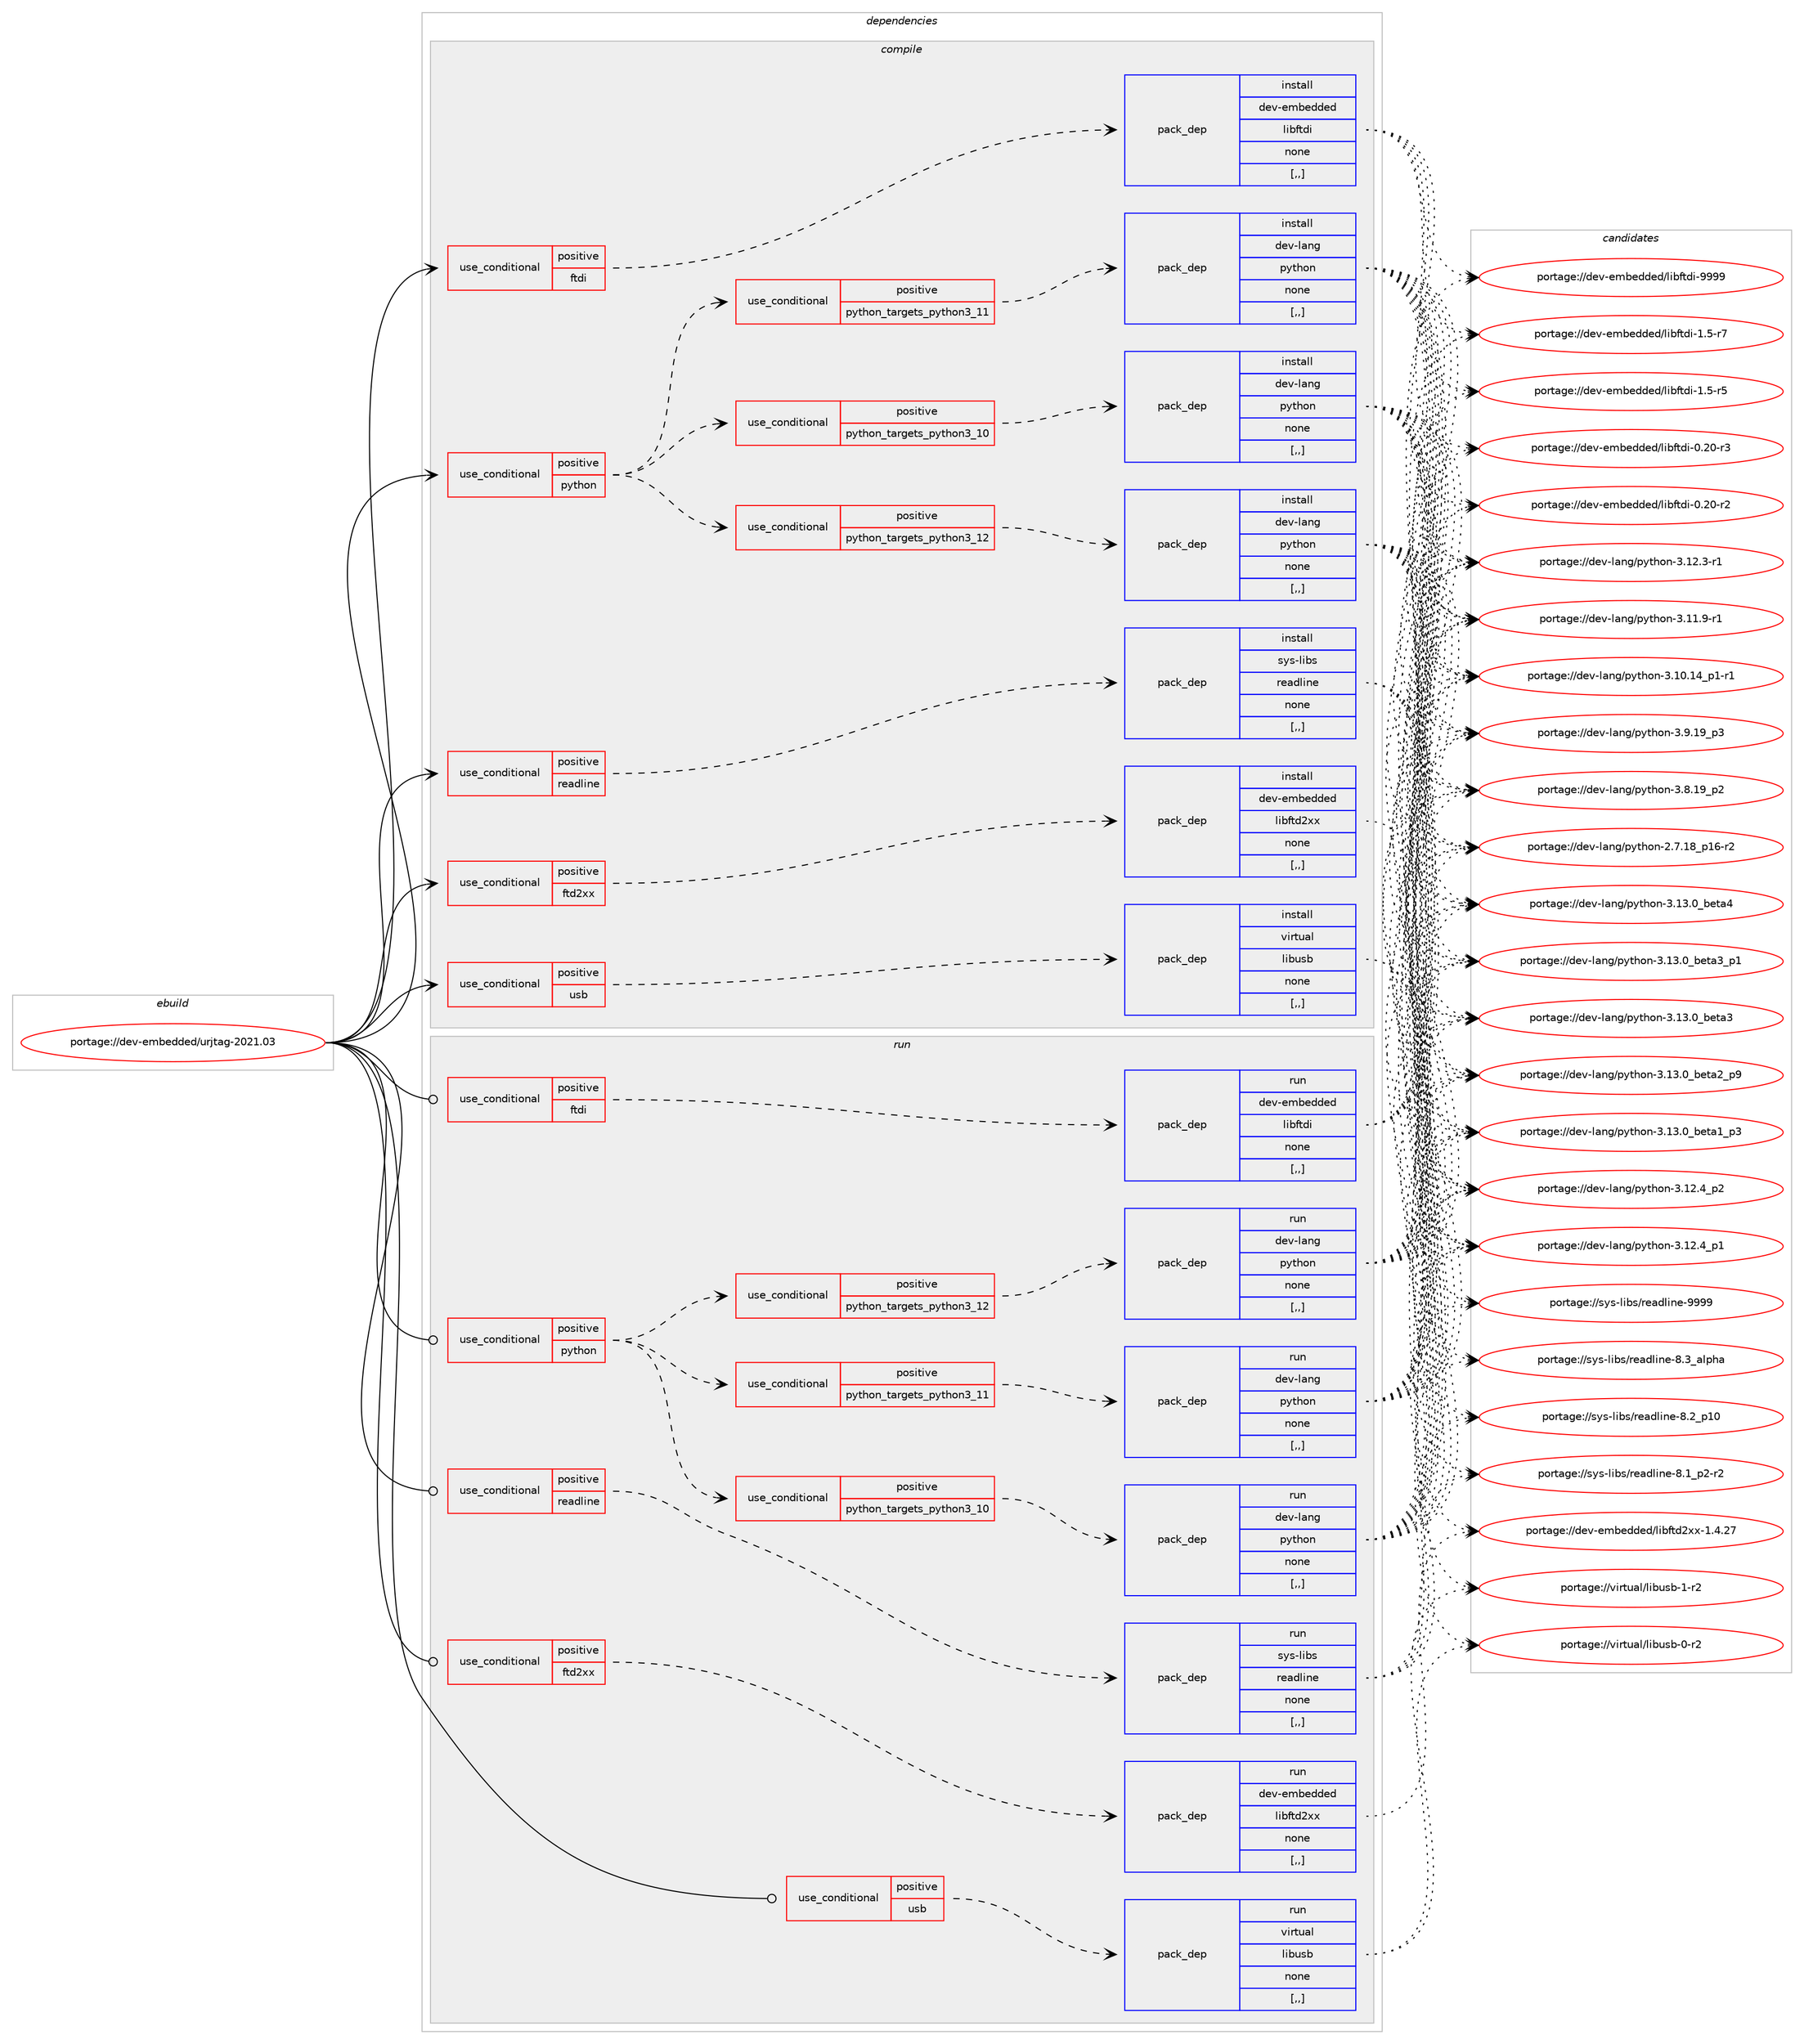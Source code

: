 digraph prolog {

# *************
# Graph options
# *************

newrank=true;
concentrate=true;
compound=true;
graph [rankdir=LR,fontname=Helvetica,fontsize=10,ranksep=1.5];#, ranksep=2.5, nodesep=0.2];
edge  [arrowhead=vee];
node  [fontname=Helvetica,fontsize=10];

# **********
# The ebuild
# **********

subgraph cluster_leftcol {
color=gray;
label=<<i>ebuild</i>>;
id [label="portage://dev-embedded/urjtag-2021.03", color=red, width=4, href="../dev-embedded/urjtag-2021.03.svg"];
}

# ****************
# The dependencies
# ****************

subgraph cluster_midcol {
color=gray;
label=<<i>dependencies</i>>;
subgraph cluster_compile {
fillcolor="#eeeeee";
style=filled;
label=<<i>compile</i>>;
subgraph cond19613 {
dependency74069 [label=<<TABLE BORDER="0" CELLBORDER="1" CELLSPACING="0" CELLPADDING="4"><TR><TD ROWSPAN="3" CELLPADDING="10">use_conditional</TD></TR><TR><TD>positive</TD></TR><TR><TD>ftd2xx</TD></TR></TABLE>>, shape=none, color=red];
subgraph pack53502 {
dependency74070 [label=<<TABLE BORDER="0" CELLBORDER="1" CELLSPACING="0" CELLPADDING="4" WIDTH="220"><TR><TD ROWSPAN="6" CELLPADDING="30">pack_dep</TD></TR><TR><TD WIDTH="110">install</TD></TR><TR><TD>dev-embedded</TD></TR><TR><TD>libftd2xx</TD></TR><TR><TD>none</TD></TR><TR><TD>[,,]</TD></TR></TABLE>>, shape=none, color=blue];
}
dependency74069:e -> dependency74070:w [weight=20,style="dashed",arrowhead="vee"];
}
id:e -> dependency74069:w [weight=20,style="solid",arrowhead="vee"];
subgraph cond19614 {
dependency74071 [label=<<TABLE BORDER="0" CELLBORDER="1" CELLSPACING="0" CELLPADDING="4"><TR><TD ROWSPAN="3" CELLPADDING="10">use_conditional</TD></TR><TR><TD>positive</TD></TR><TR><TD>ftdi</TD></TR></TABLE>>, shape=none, color=red];
subgraph pack53503 {
dependency74072 [label=<<TABLE BORDER="0" CELLBORDER="1" CELLSPACING="0" CELLPADDING="4" WIDTH="220"><TR><TD ROWSPAN="6" CELLPADDING="30">pack_dep</TD></TR><TR><TD WIDTH="110">install</TD></TR><TR><TD>dev-embedded</TD></TR><TR><TD>libftdi</TD></TR><TR><TD>none</TD></TR><TR><TD>[,,]</TD></TR></TABLE>>, shape=none, color=blue];
}
dependency74071:e -> dependency74072:w [weight=20,style="dashed",arrowhead="vee"];
}
id:e -> dependency74071:w [weight=20,style="solid",arrowhead="vee"];
subgraph cond19615 {
dependency74073 [label=<<TABLE BORDER="0" CELLBORDER="1" CELLSPACING="0" CELLPADDING="4"><TR><TD ROWSPAN="3" CELLPADDING="10">use_conditional</TD></TR><TR><TD>positive</TD></TR><TR><TD>python</TD></TR></TABLE>>, shape=none, color=red];
subgraph cond19616 {
dependency74074 [label=<<TABLE BORDER="0" CELLBORDER="1" CELLSPACING="0" CELLPADDING="4"><TR><TD ROWSPAN="3" CELLPADDING="10">use_conditional</TD></TR><TR><TD>positive</TD></TR><TR><TD>python_targets_python3_10</TD></TR></TABLE>>, shape=none, color=red];
subgraph pack53504 {
dependency74075 [label=<<TABLE BORDER="0" CELLBORDER="1" CELLSPACING="0" CELLPADDING="4" WIDTH="220"><TR><TD ROWSPAN="6" CELLPADDING="30">pack_dep</TD></TR><TR><TD WIDTH="110">install</TD></TR><TR><TD>dev-lang</TD></TR><TR><TD>python</TD></TR><TR><TD>none</TD></TR><TR><TD>[,,]</TD></TR></TABLE>>, shape=none, color=blue];
}
dependency74074:e -> dependency74075:w [weight=20,style="dashed",arrowhead="vee"];
}
dependency74073:e -> dependency74074:w [weight=20,style="dashed",arrowhead="vee"];
subgraph cond19617 {
dependency74076 [label=<<TABLE BORDER="0" CELLBORDER="1" CELLSPACING="0" CELLPADDING="4"><TR><TD ROWSPAN="3" CELLPADDING="10">use_conditional</TD></TR><TR><TD>positive</TD></TR><TR><TD>python_targets_python3_11</TD></TR></TABLE>>, shape=none, color=red];
subgraph pack53505 {
dependency74077 [label=<<TABLE BORDER="0" CELLBORDER="1" CELLSPACING="0" CELLPADDING="4" WIDTH="220"><TR><TD ROWSPAN="6" CELLPADDING="30">pack_dep</TD></TR><TR><TD WIDTH="110">install</TD></TR><TR><TD>dev-lang</TD></TR><TR><TD>python</TD></TR><TR><TD>none</TD></TR><TR><TD>[,,]</TD></TR></TABLE>>, shape=none, color=blue];
}
dependency74076:e -> dependency74077:w [weight=20,style="dashed",arrowhead="vee"];
}
dependency74073:e -> dependency74076:w [weight=20,style="dashed",arrowhead="vee"];
subgraph cond19618 {
dependency74078 [label=<<TABLE BORDER="0" CELLBORDER="1" CELLSPACING="0" CELLPADDING="4"><TR><TD ROWSPAN="3" CELLPADDING="10">use_conditional</TD></TR><TR><TD>positive</TD></TR><TR><TD>python_targets_python3_12</TD></TR></TABLE>>, shape=none, color=red];
subgraph pack53506 {
dependency74079 [label=<<TABLE BORDER="0" CELLBORDER="1" CELLSPACING="0" CELLPADDING="4" WIDTH="220"><TR><TD ROWSPAN="6" CELLPADDING="30">pack_dep</TD></TR><TR><TD WIDTH="110">install</TD></TR><TR><TD>dev-lang</TD></TR><TR><TD>python</TD></TR><TR><TD>none</TD></TR><TR><TD>[,,]</TD></TR></TABLE>>, shape=none, color=blue];
}
dependency74078:e -> dependency74079:w [weight=20,style="dashed",arrowhead="vee"];
}
dependency74073:e -> dependency74078:w [weight=20,style="dashed",arrowhead="vee"];
}
id:e -> dependency74073:w [weight=20,style="solid",arrowhead="vee"];
subgraph cond19619 {
dependency74080 [label=<<TABLE BORDER="0" CELLBORDER="1" CELLSPACING="0" CELLPADDING="4"><TR><TD ROWSPAN="3" CELLPADDING="10">use_conditional</TD></TR><TR><TD>positive</TD></TR><TR><TD>readline</TD></TR></TABLE>>, shape=none, color=red];
subgraph pack53507 {
dependency74081 [label=<<TABLE BORDER="0" CELLBORDER="1" CELLSPACING="0" CELLPADDING="4" WIDTH="220"><TR><TD ROWSPAN="6" CELLPADDING="30">pack_dep</TD></TR><TR><TD WIDTH="110">install</TD></TR><TR><TD>sys-libs</TD></TR><TR><TD>readline</TD></TR><TR><TD>none</TD></TR><TR><TD>[,,]</TD></TR></TABLE>>, shape=none, color=blue];
}
dependency74080:e -> dependency74081:w [weight=20,style="dashed",arrowhead="vee"];
}
id:e -> dependency74080:w [weight=20,style="solid",arrowhead="vee"];
subgraph cond19620 {
dependency74082 [label=<<TABLE BORDER="0" CELLBORDER="1" CELLSPACING="0" CELLPADDING="4"><TR><TD ROWSPAN="3" CELLPADDING="10">use_conditional</TD></TR><TR><TD>positive</TD></TR><TR><TD>usb</TD></TR></TABLE>>, shape=none, color=red];
subgraph pack53508 {
dependency74083 [label=<<TABLE BORDER="0" CELLBORDER="1" CELLSPACING="0" CELLPADDING="4" WIDTH="220"><TR><TD ROWSPAN="6" CELLPADDING="30">pack_dep</TD></TR><TR><TD WIDTH="110">install</TD></TR><TR><TD>virtual</TD></TR><TR><TD>libusb</TD></TR><TR><TD>none</TD></TR><TR><TD>[,,]</TD></TR></TABLE>>, shape=none, color=blue];
}
dependency74082:e -> dependency74083:w [weight=20,style="dashed",arrowhead="vee"];
}
id:e -> dependency74082:w [weight=20,style="solid",arrowhead="vee"];
}
subgraph cluster_compileandrun {
fillcolor="#eeeeee";
style=filled;
label=<<i>compile and run</i>>;
}
subgraph cluster_run {
fillcolor="#eeeeee";
style=filled;
label=<<i>run</i>>;
subgraph cond19621 {
dependency74084 [label=<<TABLE BORDER="0" CELLBORDER="1" CELLSPACING="0" CELLPADDING="4"><TR><TD ROWSPAN="3" CELLPADDING="10">use_conditional</TD></TR><TR><TD>positive</TD></TR><TR><TD>ftd2xx</TD></TR></TABLE>>, shape=none, color=red];
subgraph pack53509 {
dependency74085 [label=<<TABLE BORDER="0" CELLBORDER="1" CELLSPACING="0" CELLPADDING="4" WIDTH="220"><TR><TD ROWSPAN="6" CELLPADDING="30">pack_dep</TD></TR><TR><TD WIDTH="110">run</TD></TR><TR><TD>dev-embedded</TD></TR><TR><TD>libftd2xx</TD></TR><TR><TD>none</TD></TR><TR><TD>[,,]</TD></TR></TABLE>>, shape=none, color=blue];
}
dependency74084:e -> dependency74085:w [weight=20,style="dashed",arrowhead="vee"];
}
id:e -> dependency74084:w [weight=20,style="solid",arrowhead="odot"];
subgraph cond19622 {
dependency74086 [label=<<TABLE BORDER="0" CELLBORDER="1" CELLSPACING="0" CELLPADDING="4"><TR><TD ROWSPAN="3" CELLPADDING="10">use_conditional</TD></TR><TR><TD>positive</TD></TR><TR><TD>ftdi</TD></TR></TABLE>>, shape=none, color=red];
subgraph pack53510 {
dependency74087 [label=<<TABLE BORDER="0" CELLBORDER="1" CELLSPACING="0" CELLPADDING="4" WIDTH="220"><TR><TD ROWSPAN="6" CELLPADDING="30">pack_dep</TD></TR><TR><TD WIDTH="110">run</TD></TR><TR><TD>dev-embedded</TD></TR><TR><TD>libftdi</TD></TR><TR><TD>none</TD></TR><TR><TD>[,,]</TD></TR></TABLE>>, shape=none, color=blue];
}
dependency74086:e -> dependency74087:w [weight=20,style="dashed",arrowhead="vee"];
}
id:e -> dependency74086:w [weight=20,style="solid",arrowhead="odot"];
subgraph cond19623 {
dependency74088 [label=<<TABLE BORDER="0" CELLBORDER="1" CELLSPACING="0" CELLPADDING="4"><TR><TD ROWSPAN="3" CELLPADDING="10">use_conditional</TD></TR><TR><TD>positive</TD></TR><TR><TD>python</TD></TR></TABLE>>, shape=none, color=red];
subgraph cond19624 {
dependency74089 [label=<<TABLE BORDER="0" CELLBORDER="1" CELLSPACING="0" CELLPADDING="4"><TR><TD ROWSPAN="3" CELLPADDING="10">use_conditional</TD></TR><TR><TD>positive</TD></TR><TR><TD>python_targets_python3_10</TD></TR></TABLE>>, shape=none, color=red];
subgraph pack53511 {
dependency74090 [label=<<TABLE BORDER="0" CELLBORDER="1" CELLSPACING="0" CELLPADDING="4" WIDTH="220"><TR><TD ROWSPAN="6" CELLPADDING="30">pack_dep</TD></TR><TR><TD WIDTH="110">run</TD></TR><TR><TD>dev-lang</TD></TR><TR><TD>python</TD></TR><TR><TD>none</TD></TR><TR><TD>[,,]</TD></TR></TABLE>>, shape=none, color=blue];
}
dependency74089:e -> dependency74090:w [weight=20,style="dashed",arrowhead="vee"];
}
dependency74088:e -> dependency74089:w [weight=20,style="dashed",arrowhead="vee"];
subgraph cond19625 {
dependency74091 [label=<<TABLE BORDER="0" CELLBORDER="1" CELLSPACING="0" CELLPADDING="4"><TR><TD ROWSPAN="3" CELLPADDING="10">use_conditional</TD></TR><TR><TD>positive</TD></TR><TR><TD>python_targets_python3_11</TD></TR></TABLE>>, shape=none, color=red];
subgraph pack53512 {
dependency74092 [label=<<TABLE BORDER="0" CELLBORDER="1" CELLSPACING="0" CELLPADDING="4" WIDTH="220"><TR><TD ROWSPAN="6" CELLPADDING="30">pack_dep</TD></TR><TR><TD WIDTH="110">run</TD></TR><TR><TD>dev-lang</TD></TR><TR><TD>python</TD></TR><TR><TD>none</TD></TR><TR><TD>[,,]</TD></TR></TABLE>>, shape=none, color=blue];
}
dependency74091:e -> dependency74092:w [weight=20,style="dashed",arrowhead="vee"];
}
dependency74088:e -> dependency74091:w [weight=20,style="dashed",arrowhead="vee"];
subgraph cond19626 {
dependency74093 [label=<<TABLE BORDER="0" CELLBORDER="1" CELLSPACING="0" CELLPADDING="4"><TR><TD ROWSPAN="3" CELLPADDING="10">use_conditional</TD></TR><TR><TD>positive</TD></TR><TR><TD>python_targets_python3_12</TD></TR></TABLE>>, shape=none, color=red];
subgraph pack53513 {
dependency74094 [label=<<TABLE BORDER="0" CELLBORDER="1" CELLSPACING="0" CELLPADDING="4" WIDTH="220"><TR><TD ROWSPAN="6" CELLPADDING="30">pack_dep</TD></TR><TR><TD WIDTH="110">run</TD></TR><TR><TD>dev-lang</TD></TR><TR><TD>python</TD></TR><TR><TD>none</TD></TR><TR><TD>[,,]</TD></TR></TABLE>>, shape=none, color=blue];
}
dependency74093:e -> dependency74094:w [weight=20,style="dashed",arrowhead="vee"];
}
dependency74088:e -> dependency74093:w [weight=20,style="dashed",arrowhead="vee"];
}
id:e -> dependency74088:w [weight=20,style="solid",arrowhead="odot"];
subgraph cond19627 {
dependency74095 [label=<<TABLE BORDER="0" CELLBORDER="1" CELLSPACING="0" CELLPADDING="4"><TR><TD ROWSPAN="3" CELLPADDING="10">use_conditional</TD></TR><TR><TD>positive</TD></TR><TR><TD>readline</TD></TR></TABLE>>, shape=none, color=red];
subgraph pack53514 {
dependency74096 [label=<<TABLE BORDER="0" CELLBORDER="1" CELLSPACING="0" CELLPADDING="4" WIDTH="220"><TR><TD ROWSPAN="6" CELLPADDING="30">pack_dep</TD></TR><TR><TD WIDTH="110">run</TD></TR><TR><TD>sys-libs</TD></TR><TR><TD>readline</TD></TR><TR><TD>none</TD></TR><TR><TD>[,,]</TD></TR></TABLE>>, shape=none, color=blue];
}
dependency74095:e -> dependency74096:w [weight=20,style="dashed",arrowhead="vee"];
}
id:e -> dependency74095:w [weight=20,style="solid",arrowhead="odot"];
subgraph cond19628 {
dependency74097 [label=<<TABLE BORDER="0" CELLBORDER="1" CELLSPACING="0" CELLPADDING="4"><TR><TD ROWSPAN="3" CELLPADDING="10">use_conditional</TD></TR><TR><TD>positive</TD></TR><TR><TD>usb</TD></TR></TABLE>>, shape=none, color=red];
subgraph pack53515 {
dependency74098 [label=<<TABLE BORDER="0" CELLBORDER="1" CELLSPACING="0" CELLPADDING="4" WIDTH="220"><TR><TD ROWSPAN="6" CELLPADDING="30">pack_dep</TD></TR><TR><TD WIDTH="110">run</TD></TR><TR><TD>virtual</TD></TR><TR><TD>libusb</TD></TR><TR><TD>none</TD></TR><TR><TD>[,,]</TD></TR></TABLE>>, shape=none, color=blue];
}
dependency74097:e -> dependency74098:w [weight=20,style="dashed",arrowhead="vee"];
}
id:e -> dependency74097:w [weight=20,style="solid",arrowhead="odot"];
}
}

# **************
# The candidates
# **************

subgraph cluster_choices {
rank=same;
color=gray;
label=<<i>candidates</i>>;

subgraph choice53502 {
color=black;
nodesep=1;
choice100101118451011099810110010010110047108105981021161005012012045494652465055 [label="portage://dev-embedded/libftd2xx-1.4.27", color=red, width=4,href="../dev-embedded/libftd2xx-1.4.27.svg"];
dependency74070:e -> choice100101118451011099810110010010110047108105981021161005012012045494652465055:w [style=dotted,weight="100"];
}
subgraph choice53503 {
color=black;
nodesep=1;
choice100101118451011099810110010010110047108105981021161001054557575757 [label="portage://dev-embedded/libftdi-9999", color=red, width=4,href="../dev-embedded/libftdi-9999.svg"];
choice10010111845101109981011001001011004710810598102116100105454946534511455 [label="portage://dev-embedded/libftdi-1.5-r7", color=red, width=4,href="../dev-embedded/libftdi-1.5-r7.svg"];
choice10010111845101109981011001001011004710810598102116100105454946534511453 [label="portage://dev-embedded/libftdi-1.5-r5", color=red, width=4,href="../dev-embedded/libftdi-1.5-r5.svg"];
choice1001011184510110998101100100101100471081059810211610010545484650484511451 [label="portage://dev-embedded/libftdi-0.20-r3", color=red, width=4,href="../dev-embedded/libftdi-0.20-r3.svg"];
choice1001011184510110998101100100101100471081059810211610010545484650484511450 [label="portage://dev-embedded/libftdi-0.20-r2", color=red, width=4,href="../dev-embedded/libftdi-0.20-r2.svg"];
dependency74072:e -> choice100101118451011099810110010010110047108105981021161001054557575757:w [style=dotted,weight="100"];
dependency74072:e -> choice10010111845101109981011001001011004710810598102116100105454946534511455:w [style=dotted,weight="100"];
dependency74072:e -> choice10010111845101109981011001001011004710810598102116100105454946534511453:w [style=dotted,weight="100"];
dependency74072:e -> choice1001011184510110998101100100101100471081059810211610010545484650484511451:w [style=dotted,weight="100"];
dependency74072:e -> choice1001011184510110998101100100101100471081059810211610010545484650484511450:w [style=dotted,weight="100"];
}
subgraph choice53504 {
color=black;
nodesep=1;
choice1001011184510897110103471121211161041111104551464951464895981011169752 [label="portage://dev-lang/python-3.13.0_beta4", color=red, width=4,href="../dev-lang/python-3.13.0_beta4.svg"];
choice10010111845108971101034711212111610411111045514649514648959810111697519511249 [label="portage://dev-lang/python-3.13.0_beta3_p1", color=red, width=4,href="../dev-lang/python-3.13.0_beta3_p1.svg"];
choice1001011184510897110103471121211161041111104551464951464895981011169751 [label="portage://dev-lang/python-3.13.0_beta3", color=red, width=4,href="../dev-lang/python-3.13.0_beta3.svg"];
choice10010111845108971101034711212111610411111045514649514648959810111697509511257 [label="portage://dev-lang/python-3.13.0_beta2_p9", color=red, width=4,href="../dev-lang/python-3.13.0_beta2_p9.svg"];
choice10010111845108971101034711212111610411111045514649514648959810111697499511251 [label="portage://dev-lang/python-3.13.0_beta1_p3", color=red, width=4,href="../dev-lang/python-3.13.0_beta1_p3.svg"];
choice100101118451089711010347112121116104111110455146495046529511250 [label="portage://dev-lang/python-3.12.4_p2", color=red, width=4,href="../dev-lang/python-3.12.4_p2.svg"];
choice100101118451089711010347112121116104111110455146495046529511249 [label="portage://dev-lang/python-3.12.4_p1", color=red, width=4,href="../dev-lang/python-3.12.4_p1.svg"];
choice100101118451089711010347112121116104111110455146495046514511449 [label="portage://dev-lang/python-3.12.3-r1", color=red, width=4,href="../dev-lang/python-3.12.3-r1.svg"];
choice100101118451089711010347112121116104111110455146494946574511449 [label="portage://dev-lang/python-3.11.9-r1", color=red, width=4,href="../dev-lang/python-3.11.9-r1.svg"];
choice100101118451089711010347112121116104111110455146494846495295112494511449 [label="portage://dev-lang/python-3.10.14_p1-r1", color=red, width=4,href="../dev-lang/python-3.10.14_p1-r1.svg"];
choice100101118451089711010347112121116104111110455146574649579511251 [label="portage://dev-lang/python-3.9.19_p3", color=red, width=4,href="../dev-lang/python-3.9.19_p3.svg"];
choice100101118451089711010347112121116104111110455146564649579511250 [label="portage://dev-lang/python-3.8.19_p2", color=red, width=4,href="../dev-lang/python-3.8.19_p2.svg"];
choice100101118451089711010347112121116104111110455046554649569511249544511450 [label="portage://dev-lang/python-2.7.18_p16-r2", color=red, width=4,href="../dev-lang/python-2.7.18_p16-r2.svg"];
dependency74075:e -> choice1001011184510897110103471121211161041111104551464951464895981011169752:w [style=dotted,weight="100"];
dependency74075:e -> choice10010111845108971101034711212111610411111045514649514648959810111697519511249:w [style=dotted,weight="100"];
dependency74075:e -> choice1001011184510897110103471121211161041111104551464951464895981011169751:w [style=dotted,weight="100"];
dependency74075:e -> choice10010111845108971101034711212111610411111045514649514648959810111697509511257:w [style=dotted,weight="100"];
dependency74075:e -> choice10010111845108971101034711212111610411111045514649514648959810111697499511251:w [style=dotted,weight="100"];
dependency74075:e -> choice100101118451089711010347112121116104111110455146495046529511250:w [style=dotted,weight="100"];
dependency74075:e -> choice100101118451089711010347112121116104111110455146495046529511249:w [style=dotted,weight="100"];
dependency74075:e -> choice100101118451089711010347112121116104111110455146495046514511449:w [style=dotted,weight="100"];
dependency74075:e -> choice100101118451089711010347112121116104111110455146494946574511449:w [style=dotted,weight="100"];
dependency74075:e -> choice100101118451089711010347112121116104111110455146494846495295112494511449:w [style=dotted,weight="100"];
dependency74075:e -> choice100101118451089711010347112121116104111110455146574649579511251:w [style=dotted,weight="100"];
dependency74075:e -> choice100101118451089711010347112121116104111110455146564649579511250:w [style=dotted,weight="100"];
dependency74075:e -> choice100101118451089711010347112121116104111110455046554649569511249544511450:w [style=dotted,weight="100"];
}
subgraph choice53505 {
color=black;
nodesep=1;
choice1001011184510897110103471121211161041111104551464951464895981011169752 [label="portage://dev-lang/python-3.13.0_beta4", color=red, width=4,href="../dev-lang/python-3.13.0_beta4.svg"];
choice10010111845108971101034711212111610411111045514649514648959810111697519511249 [label="portage://dev-lang/python-3.13.0_beta3_p1", color=red, width=4,href="../dev-lang/python-3.13.0_beta3_p1.svg"];
choice1001011184510897110103471121211161041111104551464951464895981011169751 [label="portage://dev-lang/python-3.13.0_beta3", color=red, width=4,href="../dev-lang/python-3.13.0_beta3.svg"];
choice10010111845108971101034711212111610411111045514649514648959810111697509511257 [label="portage://dev-lang/python-3.13.0_beta2_p9", color=red, width=4,href="../dev-lang/python-3.13.0_beta2_p9.svg"];
choice10010111845108971101034711212111610411111045514649514648959810111697499511251 [label="portage://dev-lang/python-3.13.0_beta1_p3", color=red, width=4,href="../dev-lang/python-3.13.0_beta1_p3.svg"];
choice100101118451089711010347112121116104111110455146495046529511250 [label="portage://dev-lang/python-3.12.4_p2", color=red, width=4,href="../dev-lang/python-3.12.4_p2.svg"];
choice100101118451089711010347112121116104111110455146495046529511249 [label="portage://dev-lang/python-3.12.4_p1", color=red, width=4,href="../dev-lang/python-3.12.4_p1.svg"];
choice100101118451089711010347112121116104111110455146495046514511449 [label="portage://dev-lang/python-3.12.3-r1", color=red, width=4,href="../dev-lang/python-3.12.3-r1.svg"];
choice100101118451089711010347112121116104111110455146494946574511449 [label="portage://dev-lang/python-3.11.9-r1", color=red, width=4,href="../dev-lang/python-3.11.9-r1.svg"];
choice100101118451089711010347112121116104111110455146494846495295112494511449 [label="portage://dev-lang/python-3.10.14_p1-r1", color=red, width=4,href="../dev-lang/python-3.10.14_p1-r1.svg"];
choice100101118451089711010347112121116104111110455146574649579511251 [label="portage://dev-lang/python-3.9.19_p3", color=red, width=4,href="../dev-lang/python-3.9.19_p3.svg"];
choice100101118451089711010347112121116104111110455146564649579511250 [label="portage://dev-lang/python-3.8.19_p2", color=red, width=4,href="../dev-lang/python-3.8.19_p2.svg"];
choice100101118451089711010347112121116104111110455046554649569511249544511450 [label="portage://dev-lang/python-2.7.18_p16-r2", color=red, width=4,href="../dev-lang/python-2.7.18_p16-r2.svg"];
dependency74077:e -> choice1001011184510897110103471121211161041111104551464951464895981011169752:w [style=dotted,weight="100"];
dependency74077:e -> choice10010111845108971101034711212111610411111045514649514648959810111697519511249:w [style=dotted,weight="100"];
dependency74077:e -> choice1001011184510897110103471121211161041111104551464951464895981011169751:w [style=dotted,weight="100"];
dependency74077:e -> choice10010111845108971101034711212111610411111045514649514648959810111697509511257:w [style=dotted,weight="100"];
dependency74077:e -> choice10010111845108971101034711212111610411111045514649514648959810111697499511251:w [style=dotted,weight="100"];
dependency74077:e -> choice100101118451089711010347112121116104111110455146495046529511250:w [style=dotted,weight="100"];
dependency74077:e -> choice100101118451089711010347112121116104111110455146495046529511249:w [style=dotted,weight="100"];
dependency74077:e -> choice100101118451089711010347112121116104111110455146495046514511449:w [style=dotted,weight="100"];
dependency74077:e -> choice100101118451089711010347112121116104111110455146494946574511449:w [style=dotted,weight="100"];
dependency74077:e -> choice100101118451089711010347112121116104111110455146494846495295112494511449:w [style=dotted,weight="100"];
dependency74077:e -> choice100101118451089711010347112121116104111110455146574649579511251:w [style=dotted,weight="100"];
dependency74077:e -> choice100101118451089711010347112121116104111110455146564649579511250:w [style=dotted,weight="100"];
dependency74077:e -> choice100101118451089711010347112121116104111110455046554649569511249544511450:w [style=dotted,weight="100"];
}
subgraph choice53506 {
color=black;
nodesep=1;
choice1001011184510897110103471121211161041111104551464951464895981011169752 [label="portage://dev-lang/python-3.13.0_beta4", color=red, width=4,href="../dev-lang/python-3.13.0_beta4.svg"];
choice10010111845108971101034711212111610411111045514649514648959810111697519511249 [label="portage://dev-lang/python-3.13.0_beta3_p1", color=red, width=4,href="../dev-lang/python-3.13.0_beta3_p1.svg"];
choice1001011184510897110103471121211161041111104551464951464895981011169751 [label="portage://dev-lang/python-3.13.0_beta3", color=red, width=4,href="../dev-lang/python-3.13.0_beta3.svg"];
choice10010111845108971101034711212111610411111045514649514648959810111697509511257 [label="portage://dev-lang/python-3.13.0_beta2_p9", color=red, width=4,href="../dev-lang/python-3.13.0_beta2_p9.svg"];
choice10010111845108971101034711212111610411111045514649514648959810111697499511251 [label="portage://dev-lang/python-3.13.0_beta1_p3", color=red, width=4,href="../dev-lang/python-3.13.0_beta1_p3.svg"];
choice100101118451089711010347112121116104111110455146495046529511250 [label="portage://dev-lang/python-3.12.4_p2", color=red, width=4,href="../dev-lang/python-3.12.4_p2.svg"];
choice100101118451089711010347112121116104111110455146495046529511249 [label="portage://dev-lang/python-3.12.4_p1", color=red, width=4,href="../dev-lang/python-3.12.4_p1.svg"];
choice100101118451089711010347112121116104111110455146495046514511449 [label="portage://dev-lang/python-3.12.3-r1", color=red, width=4,href="../dev-lang/python-3.12.3-r1.svg"];
choice100101118451089711010347112121116104111110455146494946574511449 [label="portage://dev-lang/python-3.11.9-r1", color=red, width=4,href="../dev-lang/python-3.11.9-r1.svg"];
choice100101118451089711010347112121116104111110455146494846495295112494511449 [label="portage://dev-lang/python-3.10.14_p1-r1", color=red, width=4,href="../dev-lang/python-3.10.14_p1-r1.svg"];
choice100101118451089711010347112121116104111110455146574649579511251 [label="portage://dev-lang/python-3.9.19_p3", color=red, width=4,href="../dev-lang/python-3.9.19_p3.svg"];
choice100101118451089711010347112121116104111110455146564649579511250 [label="portage://dev-lang/python-3.8.19_p2", color=red, width=4,href="../dev-lang/python-3.8.19_p2.svg"];
choice100101118451089711010347112121116104111110455046554649569511249544511450 [label="portage://dev-lang/python-2.7.18_p16-r2", color=red, width=4,href="../dev-lang/python-2.7.18_p16-r2.svg"];
dependency74079:e -> choice1001011184510897110103471121211161041111104551464951464895981011169752:w [style=dotted,weight="100"];
dependency74079:e -> choice10010111845108971101034711212111610411111045514649514648959810111697519511249:w [style=dotted,weight="100"];
dependency74079:e -> choice1001011184510897110103471121211161041111104551464951464895981011169751:w [style=dotted,weight="100"];
dependency74079:e -> choice10010111845108971101034711212111610411111045514649514648959810111697509511257:w [style=dotted,weight="100"];
dependency74079:e -> choice10010111845108971101034711212111610411111045514649514648959810111697499511251:w [style=dotted,weight="100"];
dependency74079:e -> choice100101118451089711010347112121116104111110455146495046529511250:w [style=dotted,weight="100"];
dependency74079:e -> choice100101118451089711010347112121116104111110455146495046529511249:w [style=dotted,weight="100"];
dependency74079:e -> choice100101118451089711010347112121116104111110455146495046514511449:w [style=dotted,weight="100"];
dependency74079:e -> choice100101118451089711010347112121116104111110455146494946574511449:w [style=dotted,weight="100"];
dependency74079:e -> choice100101118451089711010347112121116104111110455146494846495295112494511449:w [style=dotted,weight="100"];
dependency74079:e -> choice100101118451089711010347112121116104111110455146574649579511251:w [style=dotted,weight="100"];
dependency74079:e -> choice100101118451089711010347112121116104111110455146564649579511250:w [style=dotted,weight="100"];
dependency74079:e -> choice100101118451089711010347112121116104111110455046554649569511249544511450:w [style=dotted,weight="100"];
}
subgraph choice53507 {
color=black;
nodesep=1;
choice115121115451081059811547114101971001081051101014557575757 [label="portage://sys-libs/readline-9999", color=red, width=4,href="../sys-libs/readline-9999.svg"];
choice1151211154510810598115471141019710010810511010145564651959710811210497 [label="portage://sys-libs/readline-8.3_alpha", color=red, width=4,href="../sys-libs/readline-8.3_alpha.svg"];
choice1151211154510810598115471141019710010810511010145564650951124948 [label="portage://sys-libs/readline-8.2_p10", color=red, width=4,href="../sys-libs/readline-8.2_p10.svg"];
choice115121115451081059811547114101971001081051101014556464995112504511450 [label="portage://sys-libs/readline-8.1_p2-r2", color=red, width=4,href="../sys-libs/readline-8.1_p2-r2.svg"];
dependency74081:e -> choice115121115451081059811547114101971001081051101014557575757:w [style=dotted,weight="100"];
dependency74081:e -> choice1151211154510810598115471141019710010810511010145564651959710811210497:w [style=dotted,weight="100"];
dependency74081:e -> choice1151211154510810598115471141019710010810511010145564650951124948:w [style=dotted,weight="100"];
dependency74081:e -> choice115121115451081059811547114101971001081051101014556464995112504511450:w [style=dotted,weight="100"];
}
subgraph choice53508 {
color=black;
nodesep=1;
choice1181051141161179710847108105981171159845494511450 [label="portage://virtual/libusb-1-r2", color=red, width=4,href="../virtual/libusb-1-r2.svg"];
choice1181051141161179710847108105981171159845484511450 [label="portage://virtual/libusb-0-r2", color=red, width=4,href="../virtual/libusb-0-r2.svg"];
dependency74083:e -> choice1181051141161179710847108105981171159845494511450:w [style=dotted,weight="100"];
dependency74083:e -> choice1181051141161179710847108105981171159845484511450:w [style=dotted,weight="100"];
}
subgraph choice53509 {
color=black;
nodesep=1;
choice100101118451011099810110010010110047108105981021161005012012045494652465055 [label="portage://dev-embedded/libftd2xx-1.4.27", color=red, width=4,href="../dev-embedded/libftd2xx-1.4.27.svg"];
dependency74085:e -> choice100101118451011099810110010010110047108105981021161005012012045494652465055:w [style=dotted,weight="100"];
}
subgraph choice53510 {
color=black;
nodesep=1;
choice100101118451011099810110010010110047108105981021161001054557575757 [label="portage://dev-embedded/libftdi-9999", color=red, width=4,href="../dev-embedded/libftdi-9999.svg"];
choice10010111845101109981011001001011004710810598102116100105454946534511455 [label="portage://dev-embedded/libftdi-1.5-r7", color=red, width=4,href="../dev-embedded/libftdi-1.5-r7.svg"];
choice10010111845101109981011001001011004710810598102116100105454946534511453 [label="portage://dev-embedded/libftdi-1.5-r5", color=red, width=4,href="../dev-embedded/libftdi-1.5-r5.svg"];
choice1001011184510110998101100100101100471081059810211610010545484650484511451 [label="portage://dev-embedded/libftdi-0.20-r3", color=red, width=4,href="../dev-embedded/libftdi-0.20-r3.svg"];
choice1001011184510110998101100100101100471081059810211610010545484650484511450 [label="portage://dev-embedded/libftdi-0.20-r2", color=red, width=4,href="../dev-embedded/libftdi-0.20-r2.svg"];
dependency74087:e -> choice100101118451011099810110010010110047108105981021161001054557575757:w [style=dotted,weight="100"];
dependency74087:e -> choice10010111845101109981011001001011004710810598102116100105454946534511455:w [style=dotted,weight="100"];
dependency74087:e -> choice10010111845101109981011001001011004710810598102116100105454946534511453:w [style=dotted,weight="100"];
dependency74087:e -> choice1001011184510110998101100100101100471081059810211610010545484650484511451:w [style=dotted,weight="100"];
dependency74087:e -> choice1001011184510110998101100100101100471081059810211610010545484650484511450:w [style=dotted,weight="100"];
}
subgraph choice53511 {
color=black;
nodesep=1;
choice1001011184510897110103471121211161041111104551464951464895981011169752 [label="portage://dev-lang/python-3.13.0_beta4", color=red, width=4,href="../dev-lang/python-3.13.0_beta4.svg"];
choice10010111845108971101034711212111610411111045514649514648959810111697519511249 [label="portage://dev-lang/python-3.13.0_beta3_p1", color=red, width=4,href="../dev-lang/python-3.13.0_beta3_p1.svg"];
choice1001011184510897110103471121211161041111104551464951464895981011169751 [label="portage://dev-lang/python-3.13.0_beta3", color=red, width=4,href="../dev-lang/python-3.13.0_beta3.svg"];
choice10010111845108971101034711212111610411111045514649514648959810111697509511257 [label="portage://dev-lang/python-3.13.0_beta2_p9", color=red, width=4,href="../dev-lang/python-3.13.0_beta2_p9.svg"];
choice10010111845108971101034711212111610411111045514649514648959810111697499511251 [label="portage://dev-lang/python-3.13.0_beta1_p3", color=red, width=4,href="../dev-lang/python-3.13.0_beta1_p3.svg"];
choice100101118451089711010347112121116104111110455146495046529511250 [label="portage://dev-lang/python-3.12.4_p2", color=red, width=4,href="../dev-lang/python-3.12.4_p2.svg"];
choice100101118451089711010347112121116104111110455146495046529511249 [label="portage://dev-lang/python-3.12.4_p1", color=red, width=4,href="../dev-lang/python-3.12.4_p1.svg"];
choice100101118451089711010347112121116104111110455146495046514511449 [label="portage://dev-lang/python-3.12.3-r1", color=red, width=4,href="../dev-lang/python-3.12.3-r1.svg"];
choice100101118451089711010347112121116104111110455146494946574511449 [label="portage://dev-lang/python-3.11.9-r1", color=red, width=4,href="../dev-lang/python-3.11.9-r1.svg"];
choice100101118451089711010347112121116104111110455146494846495295112494511449 [label="portage://dev-lang/python-3.10.14_p1-r1", color=red, width=4,href="../dev-lang/python-3.10.14_p1-r1.svg"];
choice100101118451089711010347112121116104111110455146574649579511251 [label="portage://dev-lang/python-3.9.19_p3", color=red, width=4,href="../dev-lang/python-3.9.19_p3.svg"];
choice100101118451089711010347112121116104111110455146564649579511250 [label="portage://dev-lang/python-3.8.19_p2", color=red, width=4,href="../dev-lang/python-3.8.19_p2.svg"];
choice100101118451089711010347112121116104111110455046554649569511249544511450 [label="portage://dev-lang/python-2.7.18_p16-r2", color=red, width=4,href="../dev-lang/python-2.7.18_p16-r2.svg"];
dependency74090:e -> choice1001011184510897110103471121211161041111104551464951464895981011169752:w [style=dotted,weight="100"];
dependency74090:e -> choice10010111845108971101034711212111610411111045514649514648959810111697519511249:w [style=dotted,weight="100"];
dependency74090:e -> choice1001011184510897110103471121211161041111104551464951464895981011169751:w [style=dotted,weight="100"];
dependency74090:e -> choice10010111845108971101034711212111610411111045514649514648959810111697509511257:w [style=dotted,weight="100"];
dependency74090:e -> choice10010111845108971101034711212111610411111045514649514648959810111697499511251:w [style=dotted,weight="100"];
dependency74090:e -> choice100101118451089711010347112121116104111110455146495046529511250:w [style=dotted,weight="100"];
dependency74090:e -> choice100101118451089711010347112121116104111110455146495046529511249:w [style=dotted,weight="100"];
dependency74090:e -> choice100101118451089711010347112121116104111110455146495046514511449:w [style=dotted,weight="100"];
dependency74090:e -> choice100101118451089711010347112121116104111110455146494946574511449:w [style=dotted,weight="100"];
dependency74090:e -> choice100101118451089711010347112121116104111110455146494846495295112494511449:w [style=dotted,weight="100"];
dependency74090:e -> choice100101118451089711010347112121116104111110455146574649579511251:w [style=dotted,weight="100"];
dependency74090:e -> choice100101118451089711010347112121116104111110455146564649579511250:w [style=dotted,weight="100"];
dependency74090:e -> choice100101118451089711010347112121116104111110455046554649569511249544511450:w [style=dotted,weight="100"];
}
subgraph choice53512 {
color=black;
nodesep=1;
choice1001011184510897110103471121211161041111104551464951464895981011169752 [label="portage://dev-lang/python-3.13.0_beta4", color=red, width=4,href="../dev-lang/python-3.13.0_beta4.svg"];
choice10010111845108971101034711212111610411111045514649514648959810111697519511249 [label="portage://dev-lang/python-3.13.0_beta3_p1", color=red, width=4,href="../dev-lang/python-3.13.0_beta3_p1.svg"];
choice1001011184510897110103471121211161041111104551464951464895981011169751 [label="portage://dev-lang/python-3.13.0_beta3", color=red, width=4,href="../dev-lang/python-3.13.0_beta3.svg"];
choice10010111845108971101034711212111610411111045514649514648959810111697509511257 [label="portage://dev-lang/python-3.13.0_beta2_p9", color=red, width=4,href="../dev-lang/python-3.13.0_beta2_p9.svg"];
choice10010111845108971101034711212111610411111045514649514648959810111697499511251 [label="portage://dev-lang/python-3.13.0_beta1_p3", color=red, width=4,href="../dev-lang/python-3.13.0_beta1_p3.svg"];
choice100101118451089711010347112121116104111110455146495046529511250 [label="portage://dev-lang/python-3.12.4_p2", color=red, width=4,href="../dev-lang/python-3.12.4_p2.svg"];
choice100101118451089711010347112121116104111110455146495046529511249 [label="portage://dev-lang/python-3.12.4_p1", color=red, width=4,href="../dev-lang/python-3.12.4_p1.svg"];
choice100101118451089711010347112121116104111110455146495046514511449 [label="portage://dev-lang/python-3.12.3-r1", color=red, width=4,href="../dev-lang/python-3.12.3-r1.svg"];
choice100101118451089711010347112121116104111110455146494946574511449 [label="portage://dev-lang/python-3.11.9-r1", color=red, width=4,href="../dev-lang/python-3.11.9-r1.svg"];
choice100101118451089711010347112121116104111110455146494846495295112494511449 [label="portage://dev-lang/python-3.10.14_p1-r1", color=red, width=4,href="../dev-lang/python-3.10.14_p1-r1.svg"];
choice100101118451089711010347112121116104111110455146574649579511251 [label="portage://dev-lang/python-3.9.19_p3", color=red, width=4,href="../dev-lang/python-3.9.19_p3.svg"];
choice100101118451089711010347112121116104111110455146564649579511250 [label="portage://dev-lang/python-3.8.19_p2", color=red, width=4,href="../dev-lang/python-3.8.19_p2.svg"];
choice100101118451089711010347112121116104111110455046554649569511249544511450 [label="portage://dev-lang/python-2.7.18_p16-r2", color=red, width=4,href="../dev-lang/python-2.7.18_p16-r2.svg"];
dependency74092:e -> choice1001011184510897110103471121211161041111104551464951464895981011169752:w [style=dotted,weight="100"];
dependency74092:e -> choice10010111845108971101034711212111610411111045514649514648959810111697519511249:w [style=dotted,weight="100"];
dependency74092:e -> choice1001011184510897110103471121211161041111104551464951464895981011169751:w [style=dotted,weight="100"];
dependency74092:e -> choice10010111845108971101034711212111610411111045514649514648959810111697509511257:w [style=dotted,weight="100"];
dependency74092:e -> choice10010111845108971101034711212111610411111045514649514648959810111697499511251:w [style=dotted,weight="100"];
dependency74092:e -> choice100101118451089711010347112121116104111110455146495046529511250:w [style=dotted,weight="100"];
dependency74092:e -> choice100101118451089711010347112121116104111110455146495046529511249:w [style=dotted,weight="100"];
dependency74092:e -> choice100101118451089711010347112121116104111110455146495046514511449:w [style=dotted,weight="100"];
dependency74092:e -> choice100101118451089711010347112121116104111110455146494946574511449:w [style=dotted,weight="100"];
dependency74092:e -> choice100101118451089711010347112121116104111110455146494846495295112494511449:w [style=dotted,weight="100"];
dependency74092:e -> choice100101118451089711010347112121116104111110455146574649579511251:w [style=dotted,weight="100"];
dependency74092:e -> choice100101118451089711010347112121116104111110455146564649579511250:w [style=dotted,weight="100"];
dependency74092:e -> choice100101118451089711010347112121116104111110455046554649569511249544511450:w [style=dotted,weight="100"];
}
subgraph choice53513 {
color=black;
nodesep=1;
choice1001011184510897110103471121211161041111104551464951464895981011169752 [label="portage://dev-lang/python-3.13.0_beta4", color=red, width=4,href="../dev-lang/python-3.13.0_beta4.svg"];
choice10010111845108971101034711212111610411111045514649514648959810111697519511249 [label="portage://dev-lang/python-3.13.0_beta3_p1", color=red, width=4,href="../dev-lang/python-3.13.0_beta3_p1.svg"];
choice1001011184510897110103471121211161041111104551464951464895981011169751 [label="portage://dev-lang/python-3.13.0_beta3", color=red, width=4,href="../dev-lang/python-3.13.0_beta3.svg"];
choice10010111845108971101034711212111610411111045514649514648959810111697509511257 [label="portage://dev-lang/python-3.13.0_beta2_p9", color=red, width=4,href="../dev-lang/python-3.13.0_beta2_p9.svg"];
choice10010111845108971101034711212111610411111045514649514648959810111697499511251 [label="portage://dev-lang/python-3.13.0_beta1_p3", color=red, width=4,href="../dev-lang/python-3.13.0_beta1_p3.svg"];
choice100101118451089711010347112121116104111110455146495046529511250 [label="portage://dev-lang/python-3.12.4_p2", color=red, width=4,href="../dev-lang/python-3.12.4_p2.svg"];
choice100101118451089711010347112121116104111110455146495046529511249 [label="portage://dev-lang/python-3.12.4_p1", color=red, width=4,href="../dev-lang/python-3.12.4_p1.svg"];
choice100101118451089711010347112121116104111110455146495046514511449 [label="portage://dev-lang/python-3.12.3-r1", color=red, width=4,href="../dev-lang/python-3.12.3-r1.svg"];
choice100101118451089711010347112121116104111110455146494946574511449 [label="portage://dev-lang/python-3.11.9-r1", color=red, width=4,href="../dev-lang/python-3.11.9-r1.svg"];
choice100101118451089711010347112121116104111110455146494846495295112494511449 [label="portage://dev-lang/python-3.10.14_p1-r1", color=red, width=4,href="../dev-lang/python-3.10.14_p1-r1.svg"];
choice100101118451089711010347112121116104111110455146574649579511251 [label="portage://dev-lang/python-3.9.19_p3", color=red, width=4,href="../dev-lang/python-3.9.19_p3.svg"];
choice100101118451089711010347112121116104111110455146564649579511250 [label="portage://dev-lang/python-3.8.19_p2", color=red, width=4,href="../dev-lang/python-3.8.19_p2.svg"];
choice100101118451089711010347112121116104111110455046554649569511249544511450 [label="portage://dev-lang/python-2.7.18_p16-r2", color=red, width=4,href="../dev-lang/python-2.7.18_p16-r2.svg"];
dependency74094:e -> choice1001011184510897110103471121211161041111104551464951464895981011169752:w [style=dotted,weight="100"];
dependency74094:e -> choice10010111845108971101034711212111610411111045514649514648959810111697519511249:w [style=dotted,weight="100"];
dependency74094:e -> choice1001011184510897110103471121211161041111104551464951464895981011169751:w [style=dotted,weight="100"];
dependency74094:e -> choice10010111845108971101034711212111610411111045514649514648959810111697509511257:w [style=dotted,weight="100"];
dependency74094:e -> choice10010111845108971101034711212111610411111045514649514648959810111697499511251:w [style=dotted,weight="100"];
dependency74094:e -> choice100101118451089711010347112121116104111110455146495046529511250:w [style=dotted,weight="100"];
dependency74094:e -> choice100101118451089711010347112121116104111110455146495046529511249:w [style=dotted,weight="100"];
dependency74094:e -> choice100101118451089711010347112121116104111110455146495046514511449:w [style=dotted,weight="100"];
dependency74094:e -> choice100101118451089711010347112121116104111110455146494946574511449:w [style=dotted,weight="100"];
dependency74094:e -> choice100101118451089711010347112121116104111110455146494846495295112494511449:w [style=dotted,weight="100"];
dependency74094:e -> choice100101118451089711010347112121116104111110455146574649579511251:w [style=dotted,weight="100"];
dependency74094:e -> choice100101118451089711010347112121116104111110455146564649579511250:w [style=dotted,weight="100"];
dependency74094:e -> choice100101118451089711010347112121116104111110455046554649569511249544511450:w [style=dotted,weight="100"];
}
subgraph choice53514 {
color=black;
nodesep=1;
choice115121115451081059811547114101971001081051101014557575757 [label="portage://sys-libs/readline-9999", color=red, width=4,href="../sys-libs/readline-9999.svg"];
choice1151211154510810598115471141019710010810511010145564651959710811210497 [label="portage://sys-libs/readline-8.3_alpha", color=red, width=4,href="../sys-libs/readline-8.3_alpha.svg"];
choice1151211154510810598115471141019710010810511010145564650951124948 [label="portage://sys-libs/readline-8.2_p10", color=red, width=4,href="../sys-libs/readline-8.2_p10.svg"];
choice115121115451081059811547114101971001081051101014556464995112504511450 [label="portage://sys-libs/readline-8.1_p2-r2", color=red, width=4,href="../sys-libs/readline-8.1_p2-r2.svg"];
dependency74096:e -> choice115121115451081059811547114101971001081051101014557575757:w [style=dotted,weight="100"];
dependency74096:e -> choice1151211154510810598115471141019710010810511010145564651959710811210497:w [style=dotted,weight="100"];
dependency74096:e -> choice1151211154510810598115471141019710010810511010145564650951124948:w [style=dotted,weight="100"];
dependency74096:e -> choice115121115451081059811547114101971001081051101014556464995112504511450:w [style=dotted,weight="100"];
}
subgraph choice53515 {
color=black;
nodesep=1;
choice1181051141161179710847108105981171159845494511450 [label="portage://virtual/libusb-1-r2", color=red, width=4,href="../virtual/libusb-1-r2.svg"];
choice1181051141161179710847108105981171159845484511450 [label="portage://virtual/libusb-0-r2", color=red, width=4,href="../virtual/libusb-0-r2.svg"];
dependency74098:e -> choice1181051141161179710847108105981171159845494511450:w [style=dotted,weight="100"];
dependency74098:e -> choice1181051141161179710847108105981171159845484511450:w [style=dotted,weight="100"];
}
}

}
